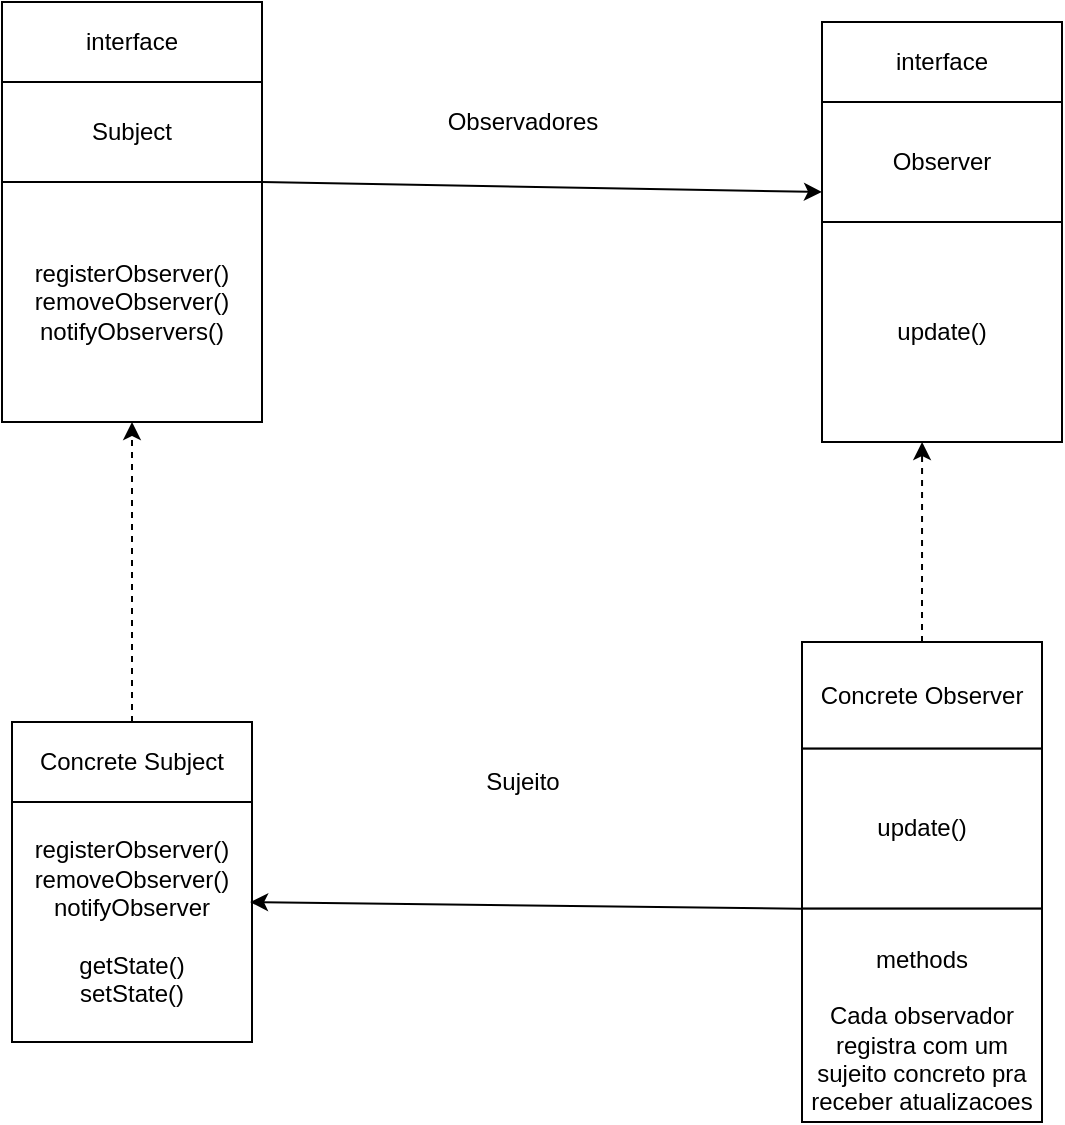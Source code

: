 <mxfile>
    <diagram id="1O3aUWalT62gRnQ6Irv8" name="Page-1">
        <mxGraphModel dx="734" dy="583" grid="1" gridSize="10" guides="1" tooltips="1" connect="1" arrows="1" fold="1" page="1" pageScale="1" pageWidth="850" pageHeight="1100" math="0" shadow="0">
            <root>
                <mxCell id="0"/>
                <mxCell id="1" parent="0"/>
                <mxCell id="6" value="" style="group" vertex="1" connectable="0" parent="1">
                    <mxGeometry x="80" y="100" width="130" height="210" as="geometry"/>
                </mxCell>
                <mxCell id="2" value="&lt;div&gt;&lt;span&gt;Subject&lt;/span&gt;&lt;/div&gt;" style="whiteSpace=wrap;html=1;align=center;" vertex="1" parent="6">
                    <mxGeometry y="40" width="130" height="50" as="geometry"/>
                </mxCell>
                <mxCell id="3" value="interface" style="whiteSpace=wrap;html=1;" vertex="1" parent="6">
                    <mxGeometry width="130" height="40" as="geometry"/>
                </mxCell>
                <mxCell id="4" value="registerObserver()&lt;br&gt;removeObserver()&lt;br&gt;notifyObservers()" style="whiteSpace=wrap;html=1;" vertex="1" parent="6">
                    <mxGeometry y="90" width="130" height="120" as="geometry"/>
                </mxCell>
                <mxCell id="7" style="edgeStyle=none;html=1;exitX=1;exitY=1;exitDx=0;exitDy=0;entryX=0;entryY=0.75;entryDx=0;entryDy=0;" edge="1" parent="1" source="2" target="9">
                    <mxGeometry relative="1" as="geometry">
                        <mxPoint x="460" y="190" as="targetPoint"/>
                    </mxGeometry>
                </mxCell>
                <mxCell id="11" value="" style="group" vertex="1" connectable="0" parent="1">
                    <mxGeometry x="490" y="110" width="120" height="210" as="geometry"/>
                </mxCell>
                <mxCell id="8" value="interface" style="whiteSpace=wrap;html=1;" vertex="1" parent="11">
                    <mxGeometry width="120" height="40" as="geometry"/>
                </mxCell>
                <mxCell id="9" value="Observer&lt;br&gt;" style="whiteSpace=wrap;html=1;" vertex="1" parent="11">
                    <mxGeometry y="40" width="120" height="60" as="geometry"/>
                </mxCell>
                <mxCell id="10" value="update()" style="whiteSpace=wrap;html=1;" vertex="1" parent="11">
                    <mxGeometry y="100" width="120" height="110" as="geometry"/>
                </mxCell>
                <mxCell id="15" value="" style="group" vertex="1" connectable="0" parent="1">
                    <mxGeometry x="480" y="420" width="120" height="240" as="geometry"/>
                </mxCell>
                <mxCell id="12" value="Concrete Observer" style="whiteSpace=wrap;html=1;" vertex="1" parent="15">
                    <mxGeometry width="120" height="53.333" as="geometry"/>
                </mxCell>
                <mxCell id="13" value="update()" style="whiteSpace=wrap;html=1;" vertex="1" parent="15">
                    <mxGeometry y="53.333" width="120" height="80" as="geometry"/>
                </mxCell>
                <mxCell id="14" value="&lt;br&gt;methods&lt;br&gt;&lt;br&gt;Cada observador registra com um sujeito concreto pra receber atualizacoes" style="whiteSpace=wrap;html=1;" vertex="1" parent="15">
                    <mxGeometry y="133.333" width="120" height="106.667" as="geometry"/>
                </mxCell>
                <mxCell id="18" value="" style="group" vertex="1" connectable="0" parent="1">
                    <mxGeometry x="85" y="460" width="120" height="160" as="geometry"/>
                </mxCell>
                <mxCell id="16" value="Concrete Subject" style="whiteSpace=wrap;html=1;" vertex="1" parent="18">
                    <mxGeometry width="120" height="40" as="geometry"/>
                </mxCell>
                <mxCell id="17" value="registerObserver()&lt;br&gt;removeObserver()&lt;br&gt;notifyObserver&lt;br&gt;&lt;br&gt;getState()&lt;br&gt;setState()" style="whiteSpace=wrap;html=1;" vertex="1" parent="18">
                    <mxGeometry y="40" width="120" height="120" as="geometry"/>
                </mxCell>
                <mxCell id="19" style="edgeStyle=none;html=1;exitX=0;exitY=0;exitDx=0;exitDy=0;entryX=0.992;entryY=0.417;entryDx=0;entryDy=0;entryPerimeter=0;" edge="1" parent="1" source="14" target="17">
                    <mxGeometry relative="1" as="geometry"/>
                </mxCell>
                <mxCell id="21" style="edgeStyle=none;html=1;exitX=0.5;exitY=0;exitDx=0;exitDy=0;entryX=0.417;entryY=1;entryDx=0;entryDy=0;entryPerimeter=0;dashed=1;" edge="1" parent="1" source="12" target="10">
                    <mxGeometry relative="1" as="geometry"/>
                </mxCell>
                <mxCell id="22" style="edgeStyle=none;html=1;exitX=0.5;exitY=0;exitDx=0;exitDy=0;entryX=0.5;entryY=1;entryDx=0;entryDy=0;dashed=1;" edge="1" parent="1" source="16" target="4">
                    <mxGeometry relative="1" as="geometry"/>
                </mxCell>
                <mxCell id="23" value="Observadores" style="text;html=1;align=center;verticalAlign=middle;resizable=0;points=[];autosize=1;strokeColor=none;fillColor=none;" vertex="1" parent="1">
                    <mxGeometry x="295" y="150" width="90" height="20" as="geometry"/>
                </mxCell>
                <mxCell id="24" value="Sujeito" style="text;html=1;align=center;verticalAlign=middle;resizable=0;points=[];autosize=1;strokeColor=none;fillColor=none;" vertex="1" parent="1">
                    <mxGeometry x="315" y="480" width="50" height="20" as="geometry"/>
                </mxCell>
            </root>
        </mxGraphModel>
    </diagram>
</mxfile>